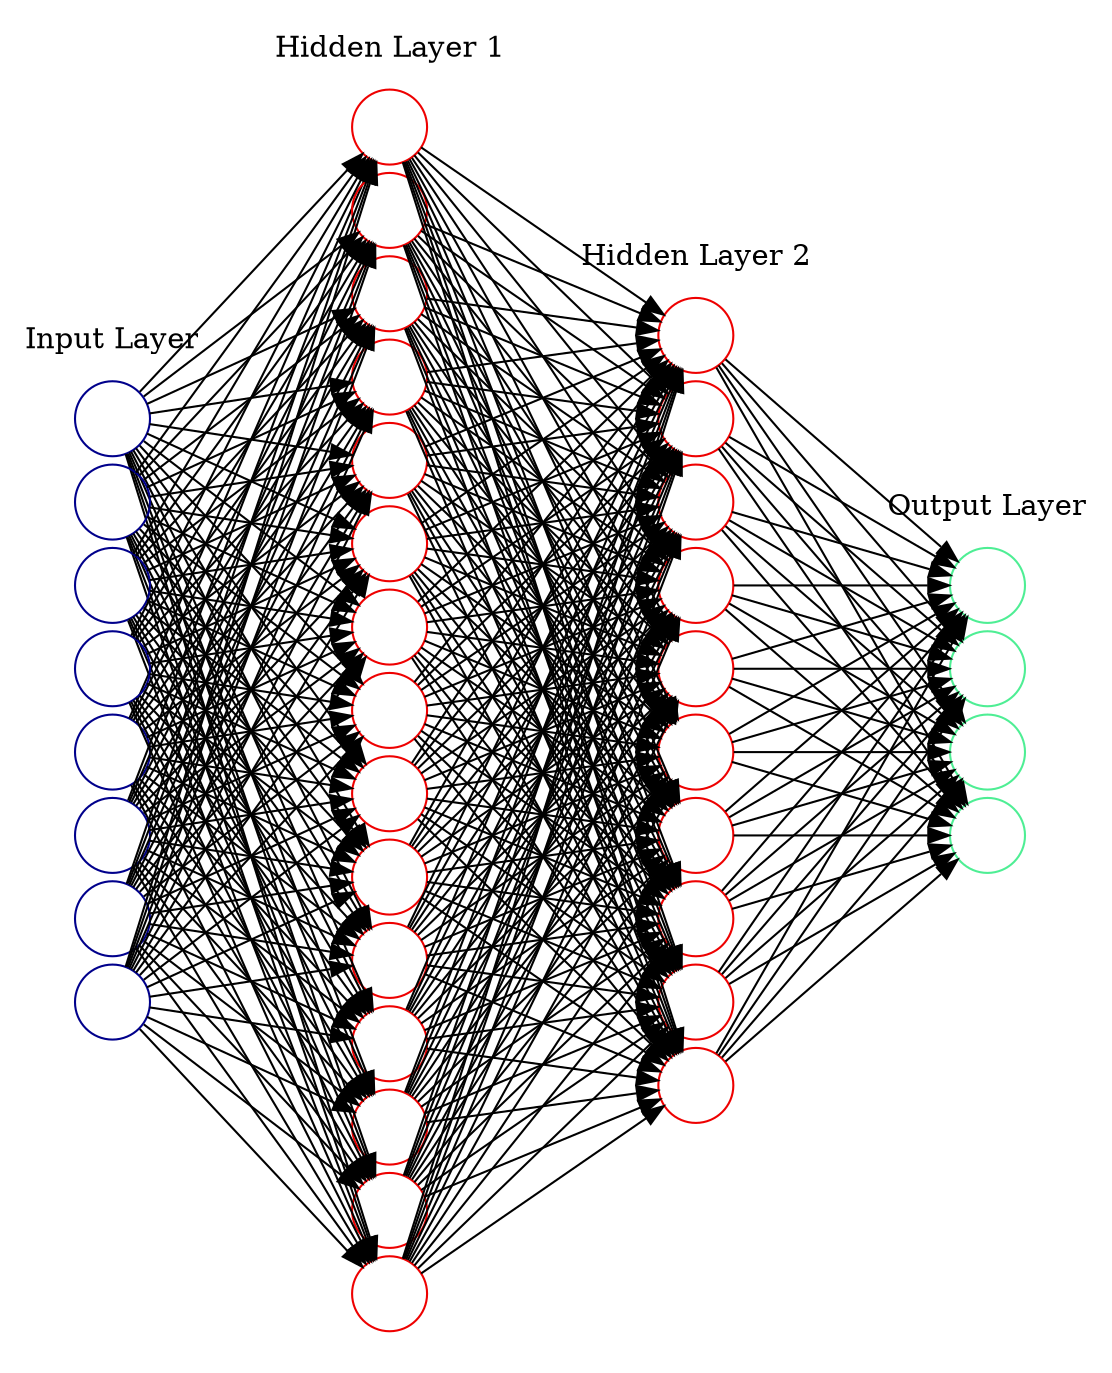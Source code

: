 digraph G {

    rankdir=LR
    splines=line
    nodesep=.05;
    
    node [label=""];
    
    subgraph cluster_0 {
        color=white;
                node [style=solid,color=blue4, shape=circle];
        x1 x2 x3 x4 x5 x6 x7 x8;
        label = "Input Layer";
    }

    subgraph cluster_1 {
        color=white;
        node [style=solid,color=red2, shape=circle];
        a12 a22 a32 a42 a52 a62 a72 a82 a92 a102 a112 a122 a132 a142 a152;
        label = "Hidden Layer 1";
    }

    subgraph cluster_2 {
        color=white;
        node [style=solid,color=red2, shape=circle];
        a13 a23 a33 a43 a53 a63 a73 a83 a93 a103;
        label = "Hidden Layer 2";
    }

    subgraph cluster_3 {
        color=white;
        node [style=solid,color=seagreen2, shape=circle];
        O1 O2 O3 O4;
        label="Output Layer";
    }

        x1 -> a12
        x1 -> a22
        x1 -> a32
        x1 -> a42
        x1 -> a52
        x1 -> a62
        x1 -> a72
        x1 -> a82
        x1 -> a92
        x1 -> a102
        x1 -> a112
        x1 -> a122
        x1 -> a132
        x1 -> a142
        x1 -> a152

        x2 -> a12
        x2 -> a22
        x2 -> a32
        x2 -> a42
        x2 -> a52
        x2 -> a62
        x2 -> a72
        x2 -> a82
        x2 -> a92
        x2 -> a102
        x2 -> a112
        x2 -> a122
        x2 -> a132
        x2 -> a142
        x2 -> a152
 
        x3 -> a12
        x3 -> a22
        x3 -> a32
        x3 -> a42
        x3 -> a52
        x3 -> a62
        x3 -> a72
        x3 -> a82
        x3 -> a92
        x3 -> a102
        x3 -> a112
        x3 -> a122
        x3 -> a132
        x3 -> a142
        x3 -> a152
        
        x4 -> a12
        x4 -> a22
        x4 -> a32
        x4 -> a42
        x4 -> a52
        x4 -> a62
        x4 -> a72
        x4 -> a82
        x4 -> a92
        x4 -> a102
        x4 -> a112
        x4 -> a122
        x4 -> a132
        x4 -> a142
        x4 -> a152
        
        x5 -> a12
        x5 -> a22
        x5 -> a32
        x5 -> a42
        x5 -> a52
        x5 -> a62
        x5 -> a72
        x5 -> a82
        x5 -> a92
        x5 -> a102
        x5 -> a112
        x5 -> a122
        x5 -> a132
        x5 -> a142
        x5 -> a152
        
        x6 -> a12
        x6 -> a22
        x6 -> a32
        x6 -> a42
        x6 -> a52
        x6 -> a62
        x6 -> a72
        x6 -> a82
        x6 -> a92
        x6 -> a102
        x6 -> a112
        x6 -> a122
        x6 -> a132
        x6 -> a142
        x6 -> a152
        
        x7 -> a12
        x7 -> a22
        x7 -> a32
        x7 -> a42
        x7 -> a52
        x7 -> a62
        x7 -> a72
        x7 -> a82
        x7 -> a92
        x7 -> a102
        x7 -> a112
        x7 -> a122
        x7 -> a132
        x7 -> a142
        x7 -> a152
        
        x8 -> a12
        x8 -> a22
        x8 -> a32
        x8 -> a42
        x8 -> a52
        x8 -> a62
        x8 -> a72
        x8 -> a82
        x8 -> a92
        x8 -> a102
        x8 -> a112
        x8 -> a122
        x8 -> a132
        x8 -> a142
        x8 -> a152

        a12 -> a13
        a22 -> a13
        a32 -> a13
        a42 -> a13
        a52 -> a13
        a62 -> a13
        a72 -> a13
        a82 -> a13
        a92 -> a13
        a102 -> a13
        a112 -> a13
        a122 -> a13
        a132 -> a13
        a142 -> a13
        a152 -> a13

        a12 -> a23
        a22 -> a23
        a32 -> a23
        a42 -> a23
        a52 -> a23
        a62 -> a23
        a72 -> a23
        a82 -> a23
        a92 -> a23
        a102 -> a23
        a112 -> a23
        a122 -> a23
        a132 -> a23
        a142 -> a23
        a152 -> a23

        a12 -> a33
        a22 -> a33
        a32 -> a33
        a42 -> a33
        a52 -> a33
        a62 -> a33
        a72 -> a33
        a82 -> a33
        a92 -> a33
        a102 -> a33
        a112 -> a33
        a122 -> a33
        a132 -> a33
        a142 -> a33
        a152 -> a33
        
        a12 -> a43
        a22 -> a43
        a32 -> a43
        a42 -> a43
        a52 -> a43
        a62 -> a43
        a72 -> a43
        a82 -> a43
        a92 -> a43
        a102 -> a43
        a112 -> a43
        a122 -> a43
        a132 -> a43
        a142 -> a43
        a152 -> a43
        
        a12 -> a53
        a22 -> a53
        a32 -> a53
        a42 -> a53
        a52 -> a53
        a62 -> a53
        a72 -> a53
        a82 -> a53
        a92 -> a53
        a102 -> a53
        a112 -> a53
        a122 -> a53
        a132 -> a53
        a142 -> a53
        a152 -> a53
        
        a12 -> a63
        a22 -> a63
        a32 -> a63
        a42 -> a63
        a52 -> a63
        a62 -> a63
        a72 -> a63
        a82 -> a63
        a92 -> a63
        a102 -> a63
        a112 -> a63
        a122 -> a63
        a132 -> a63
        a142 -> a63
        a152 -> a63
        
        a12 -> a73
        a22 -> a73
        a32 -> a73
        a42 -> a73
        a52 -> a73
        a62 -> a73
        a72 -> a73
        a82 -> a73
        a92 -> a73
        a102 -> a73
        a112 -> a73
        a122 -> a73
        a132 -> a73
        a142 -> a73
        a152 -> a73
        
        a12 -> a83
        a22 -> a83
        a32 -> a83
        a42 -> a83
        a52 -> a83
        a62 -> a83
        a72 -> a83
        a82 -> a83
        a92 -> a83
        a102 -> a83
        a112 -> a83
        a122 -> a83
        a132 -> a83
        a142 -> a83
        a152 -> a83
        
        a12 -> a93
        a22 -> a93
        a32 -> a93
        a42 -> a93
        a52 -> a93
        a62 -> a93
        a72 -> a93
        a82 -> a93
        a92 -> a93
        a102 -> a93
        a112 -> a93
        a122 -> a93
        a132 -> a93
        a142 -> a93
        a152 -> a93
        
        a12 -> a103
        a22 -> a103
        a32 -> a103
        a42 -> a103
        a52 -> a103
        a62 -> a103
        a72 -> a103
        a82 -> a103
        a92 -> a103
        a102 -> a103
        a112 -> a103
        a122 -> a103
        a132 -> a103
        a142 -> a103
        a152 -> a103
        
        a13 -> O1
        a23 -> O1
        a33 -> O1
        a43 -> O1
        a53 -> O1
        a63 -> O1
        a73 -> O1
        a83 -> O1
        a93 -> O1
        a103 -> O1
        
        a13 -> O2
        a23 -> O2
        a33 -> O2
        a43 -> O2
        a53 -> O2
        a63 -> O2
        a73 -> O2
        a83 -> O2
        a93 -> O2
        a103 -> O2
        
        a13 -> O3
        a23 -> O3
        a33 -> O3
        a43 -> O3
        a53 -> O3
        a63 -> O3
        a73 -> O3
        a83 -> O3
        a93 -> O3
        a103 -> O3
        
        a13 -> O4
        a23 -> O4
        a33 -> O4
        a43 -> O4
        a53 -> O4
        a63 -> O4
        a73 -> O4
        a83 -> O4
        a93 -> O4
        a103 -> O4
}
